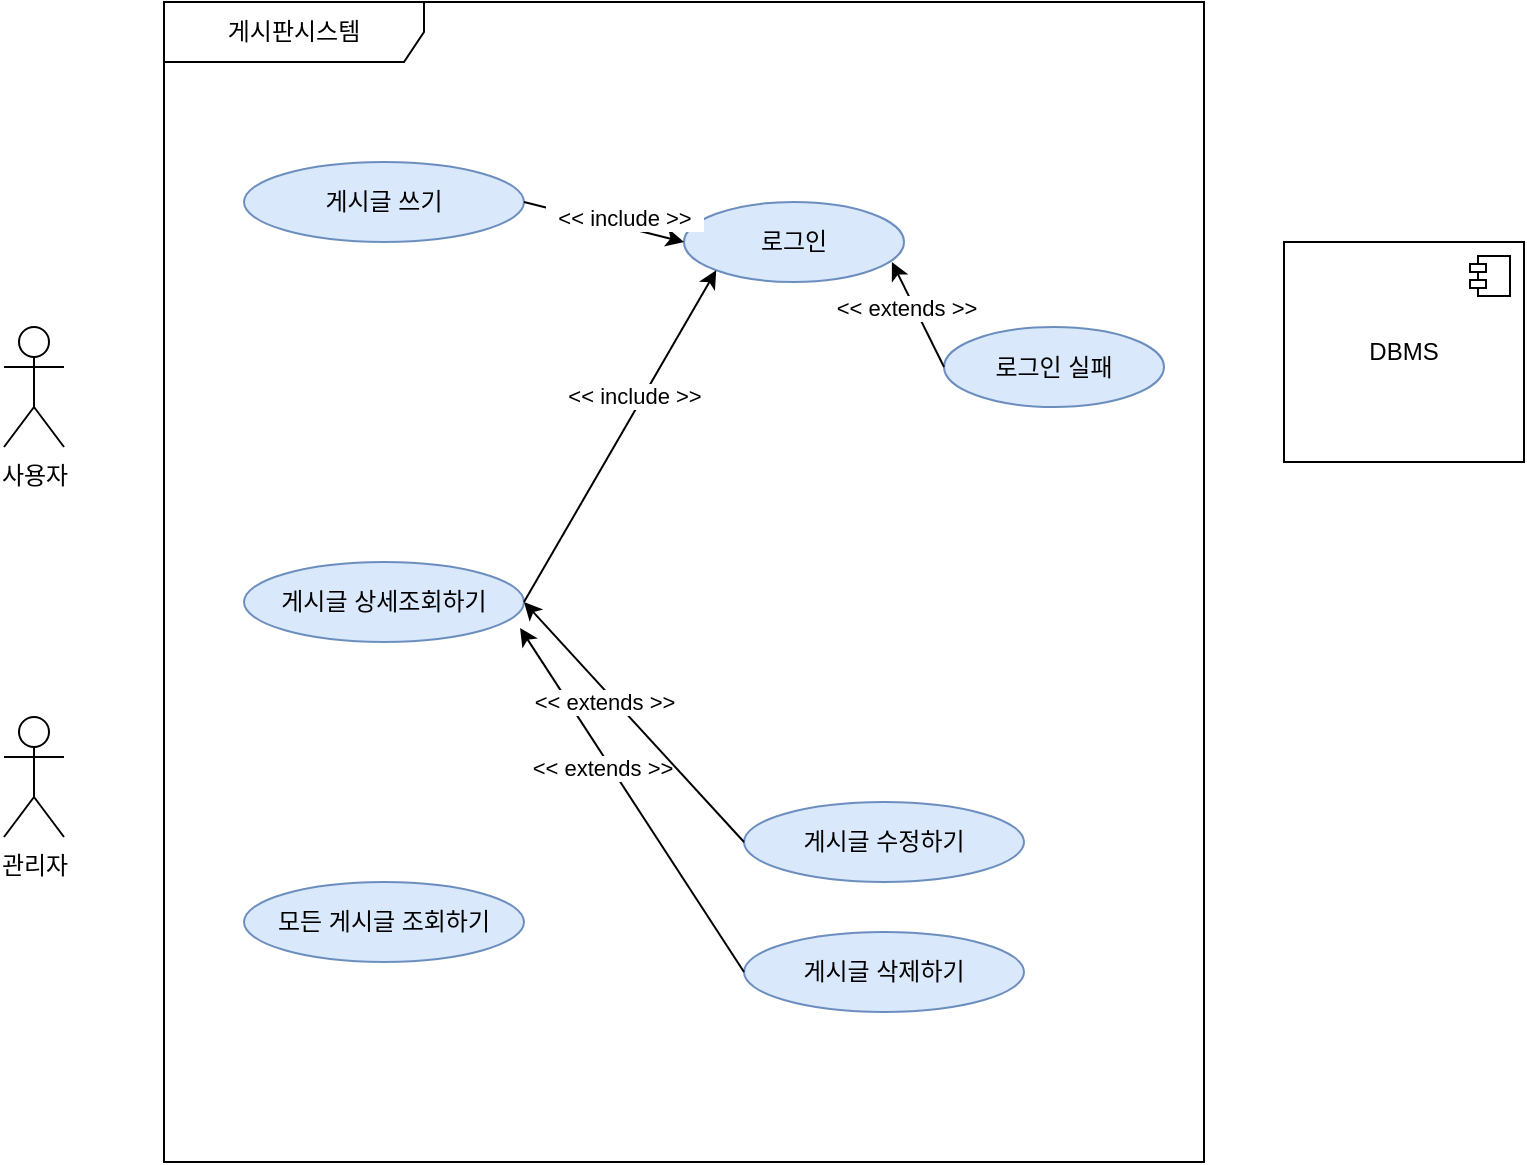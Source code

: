 <mxfile version="21.3.2" type="github">
  <diagram name="페이지-1" id="xj-bcnjn9w_ahCSJo4fs">
    <mxGraphModel dx="1434" dy="764" grid="1" gridSize="10" guides="1" tooltips="1" connect="1" arrows="1" fold="1" page="1" pageScale="1" pageWidth="827" pageHeight="1169" math="0" shadow="0">
      <root>
        <mxCell id="0" />
        <mxCell id="1" parent="0" />
        <mxCell id="KqFD5OUrlA87im4JBDYk-2" value="DBMS" style="html=1;dropTarget=0;whiteSpace=wrap;" vertex="1" parent="1">
          <mxGeometry x="680" y="240" width="120" height="110" as="geometry" />
        </mxCell>
        <mxCell id="KqFD5OUrlA87im4JBDYk-3" value="" style="shape=module;jettyWidth=8;jettyHeight=4;" vertex="1" parent="KqFD5OUrlA87im4JBDYk-2">
          <mxGeometry x="1" width="20" height="20" relative="1" as="geometry">
            <mxPoint x="-27" y="7" as="offset" />
          </mxGeometry>
        </mxCell>
        <mxCell id="KqFD5OUrlA87im4JBDYk-4" value="사용자" style="shape=umlActor;verticalLabelPosition=bottom;verticalAlign=top;html=1;" vertex="1" parent="1">
          <mxGeometry x="40" y="282.5" width="30" height="60" as="geometry" />
        </mxCell>
        <mxCell id="KqFD5OUrlA87im4JBDYk-5" value="관리자" style="shape=umlActor;verticalLabelPosition=bottom;verticalAlign=top;html=1;" vertex="1" parent="1">
          <mxGeometry x="40" y="477.5" width="30" height="60" as="geometry" />
        </mxCell>
        <mxCell id="KqFD5OUrlA87im4JBDYk-6" value="게시판시스템" style="shape=umlFrame;whiteSpace=wrap;html=1;pointerEvents=0;width=130;height=30;" vertex="1" parent="1">
          <mxGeometry x="120" y="120" width="520" height="580" as="geometry" />
        </mxCell>
        <mxCell id="KqFD5OUrlA87im4JBDYk-7" value="게시글 쓰기" style="ellipse;whiteSpace=wrap;html=1;fillColor=#dae8fc;strokeColor=#6c8ebf;" vertex="1" parent="1">
          <mxGeometry x="160" y="200" width="140" height="40" as="geometry" />
        </mxCell>
        <mxCell id="KqFD5OUrlA87im4JBDYk-8" value="게시글 수정하기" style="ellipse;whiteSpace=wrap;html=1;fillColor=#dae8fc;strokeColor=#6c8ebf;" vertex="1" parent="1">
          <mxGeometry x="410" y="520" width="140" height="40" as="geometry" />
        </mxCell>
        <mxCell id="KqFD5OUrlA87im4JBDYk-9" value="게시글 상세조회하기" style="ellipse;whiteSpace=wrap;html=1;fillColor=#dae8fc;strokeColor=#6c8ebf;" vertex="1" parent="1">
          <mxGeometry x="160" y="400" width="140" height="40" as="geometry" />
        </mxCell>
        <mxCell id="KqFD5OUrlA87im4JBDYk-10" value="모든 게시글 조회하기" style="ellipse;whiteSpace=wrap;html=1;fillColor=#dae8fc;strokeColor=#6c8ebf;" vertex="1" parent="1">
          <mxGeometry x="160" y="560" width="140" height="40" as="geometry" />
        </mxCell>
        <mxCell id="KqFD5OUrlA87im4JBDYk-11" value="게시글 삭제하기" style="ellipse;whiteSpace=wrap;html=1;fillColor=#dae8fc;strokeColor=#6c8ebf;" vertex="1" parent="1">
          <mxGeometry x="410" y="585" width="140" height="40" as="geometry" />
        </mxCell>
        <mxCell id="KqFD5OUrlA87im4JBDYk-12" value="로그인" style="ellipse;whiteSpace=wrap;html=1;fillColor=#dae8fc;strokeColor=#6c8ebf;" vertex="1" parent="1">
          <mxGeometry x="380" y="220" width="110" height="40" as="geometry" />
        </mxCell>
        <mxCell id="KqFD5OUrlA87im4JBDYk-13" value="" style="endArrow=classic;html=1;rounded=0;exitX=1;exitY=0.5;exitDx=0;exitDy=0;entryX=0;entryY=0.5;entryDx=0;entryDy=0;endFill=1;" edge="1" parent="1" source="KqFD5OUrlA87im4JBDYk-7" target="KqFD5OUrlA87im4JBDYk-12">
          <mxGeometry width="50" height="50" relative="1" as="geometry">
            <mxPoint x="390" y="420" as="sourcePoint" />
            <mxPoint x="440" y="370" as="targetPoint" />
          </mxGeometry>
        </mxCell>
        <mxCell id="KqFD5OUrlA87im4JBDYk-15" value="&amp;nbsp; &amp;lt;&amp;lt; include &amp;gt;&amp;gt;&amp;nbsp;&amp;nbsp;" style="edgeLabel;html=1;align=center;verticalAlign=middle;resizable=0;points=[];" vertex="1" connectable="0" parent="KqFD5OUrlA87im4JBDYk-13">
          <mxGeometry x="0.216" y="4" relative="1" as="geometry">
            <mxPoint as="offset" />
          </mxGeometry>
        </mxCell>
        <mxCell id="KqFD5OUrlA87im4JBDYk-16" value="" style="endArrow=classic;html=1;rounded=0;exitX=0;exitY=0.5;exitDx=0;exitDy=0;entryX=0.986;entryY=0.825;entryDx=0;entryDy=0;endFill=1;entryPerimeter=0;" edge="1" parent="1" source="KqFD5OUrlA87im4JBDYk-11" target="KqFD5OUrlA87im4JBDYk-9">
          <mxGeometry width="50" height="50" relative="1" as="geometry">
            <mxPoint x="300" y="310" as="sourcePoint" />
            <mxPoint x="390" y="393" as="targetPoint" />
          </mxGeometry>
        </mxCell>
        <mxCell id="KqFD5OUrlA87im4JBDYk-17" value="&amp;nbsp; &amp;lt;&amp;lt; extends&amp;nbsp;&amp;gt;&amp;gt;&amp;nbsp;&amp;nbsp;" style="edgeLabel;html=1;align=center;verticalAlign=middle;resizable=0;points=[];" vertex="1" connectable="0" parent="KqFD5OUrlA87im4JBDYk-16">
          <mxGeometry x="0.216" y="4" relative="1" as="geometry">
            <mxPoint as="offset" />
          </mxGeometry>
        </mxCell>
        <mxCell id="KqFD5OUrlA87im4JBDYk-18" value="" style="endArrow=classic;html=1;rounded=0;entryX=0;entryY=1;entryDx=0;entryDy=0;endFill=1;exitX=1;exitY=0.5;exitDx=0;exitDy=0;" edge="1" parent="1" source="KqFD5OUrlA87im4JBDYk-9" target="KqFD5OUrlA87im4JBDYk-12">
          <mxGeometry width="50" height="50" relative="1" as="geometry">
            <mxPoint x="310" y="320" as="sourcePoint" />
            <mxPoint x="386" y="268" as="targetPoint" />
          </mxGeometry>
        </mxCell>
        <mxCell id="KqFD5OUrlA87im4JBDYk-19" value="&amp;nbsp; &amp;lt;&amp;lt; include &amp;gt;&amp;gt;&amp;nbsp;&amp;nbsp;" style="edgeLabel;html=1;align=center;verticalAlign=middle;resizable=0;points=[];" vertex="1" connectable="0" parent="KqFD5OUrlA87im4JBDYk-18">
          <mxGeometry x="0.216" y="4" relative="1" as="geometry">
            <mxPoint as="offset" />
          </mxGeometry>
        </mxCell>
        <mxCell id="KqFD5OUrlA87im4JBDYk-20" value="" style="endArrow=classic;html=1;rounded=0;entryX=1;entryY=0.5;entryDx=0;entryDy=0;endFill=1;exitX=0;exitY=0.5;exitDx=0;exitDy=0;" edge="1" parent="1" source="KqFD5OUrlA87im4JBDYk-8" target="KqFD5OUrlA87im4JBDYk-9">
          <mxGeometry width="50" height="50" relative="1" as="geometry">
            <mxPoint x="300" y="606" as="sourcePoint" />
            <mxPoint x="396" y="450" as="targetPoint" />
          </mxGeometry>
        </mxCell>
        <mxCell id="KqFD5OUrlA87im4JBDYk-21" value="&amp;nbsp; &amp;lt;&amp;lt; extends &amp;gt;&amp;gt;&amp;nbsp;&amp;nbsp;" style="edgeLabel;html=1;align=center;verticalAlign=middle;resizable=0;points=[];" vertex="1" connectable="0" parent="KqFD5OUrlA87im4JBDYk-20">
          <mxGeometry x="0.216" y="4" relative="1" as="geometry">
            <mxPoint as="offset" />
          </mxGeometry>
        </mxCell>
        <mxCell id="KqFD5OUrlA87im4JBDYk-25" value="로그인 실패" style="ellipse;whiteSpace=wrap;html=1;fillColor=#dae8fc;strokeColor=#6c8ebf;" vertex="1" parent="1">
          <mxGeometry x="510" y="282.5" width="110" height="40" as="geometry" />
        </mxCell>
        <mxCell id="KqFD5OUrlA87im4JBDYk-26" value="" style="endArrow=classic;html=1;rounded=0;entryX=0.945;entryY=0.75;entryDx=0;entryDy=0;endFill=1;exitX=0;exitY=0.5;exitDx=0;exitDy=0;entryPerimeter=0;" edge="1" parent="1" source="KqFD5OUrlA87im4JBDYk-25" target="KqFD5OUrlA87im4JBDYk-12">
          <mxGeometry width="50" height="50" relative="1" as="geometry">
            <mxPoint x="310" y="616" as="sourcePoint" />
            <mxPoint x="431" y="270" as="targetPoint" />
          </mxGeometry>
        </mxCell>
        <mxCell id="KqFD5OUrlA87im4JBDYk-27" value="&amp;nbsp; &amp;lt;&amp;lt; extends &amp;gt;&amp;gt;&amp;nbsp;&amp;nbsp;" style="edgeLabel;html=1;align=center;verticalAlign=middle;resizable=0;points=[];" vertex="1" connectable="0" parent="KqFD5OUrlA87im4JBDYk-26">
          <mxGeometry x="0.216" y="4" relative="1" as="geometry">
            <mxPoint as="offset" />
          </mxGeometry>
        </mxCell>
      </root>
    </mxGraphModel>
  </diagram>
</mxfile>
